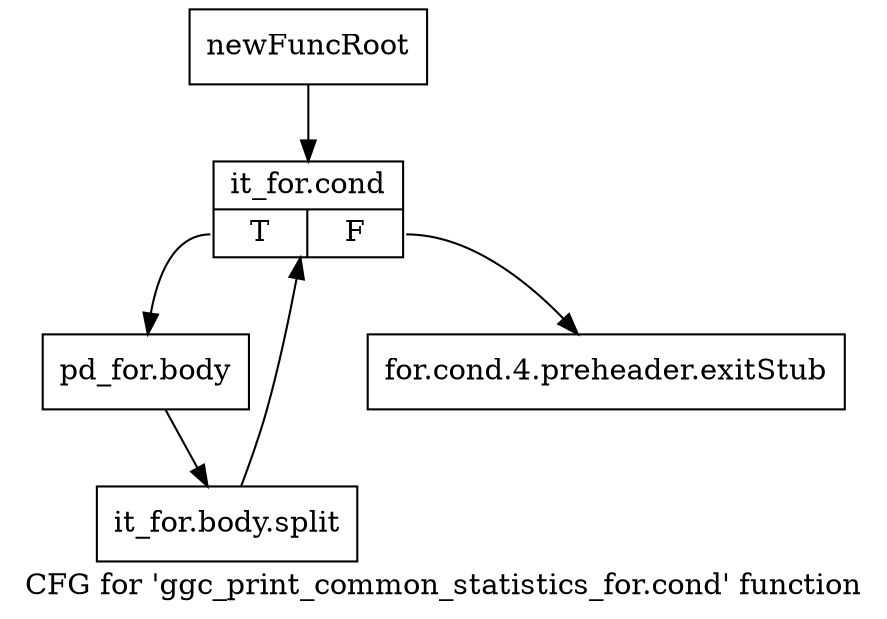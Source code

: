 digraph "CFG for 'ggc_print_common_statistics_for.cond' function" {
	label="CFG for 'ggc_print_common_statistics_for.cond' function";

	Node0xb1f30e0 [shape=record,label="{newFuncRoot}"];
	Node0xb1f30e0 -> Node0xb1f3180;
	Node0xb1f3130 [shape=record,label="{for.cond.4.preheader.exitStub}"];
	Node0xb1f3180 [shape=record,label="{it_for.cond|{<s0>T|<s1>F}}"];
	Node0xb1f3180:s0 -> Node0xb1f31d0;
	Node0xb1f3180:s1 -> Node0xb1f3130;
	Node0xb1f31d0 [shape=record,label="{pd_for.body}"];
	Node0xb1f31d0 -> Node0xf53bbb0;
	Node0xf53bbb0 [shape=record,label="{it_for.body.split}"];
	Node0xf53bbb0 -> Node0xb1f3180;
}
